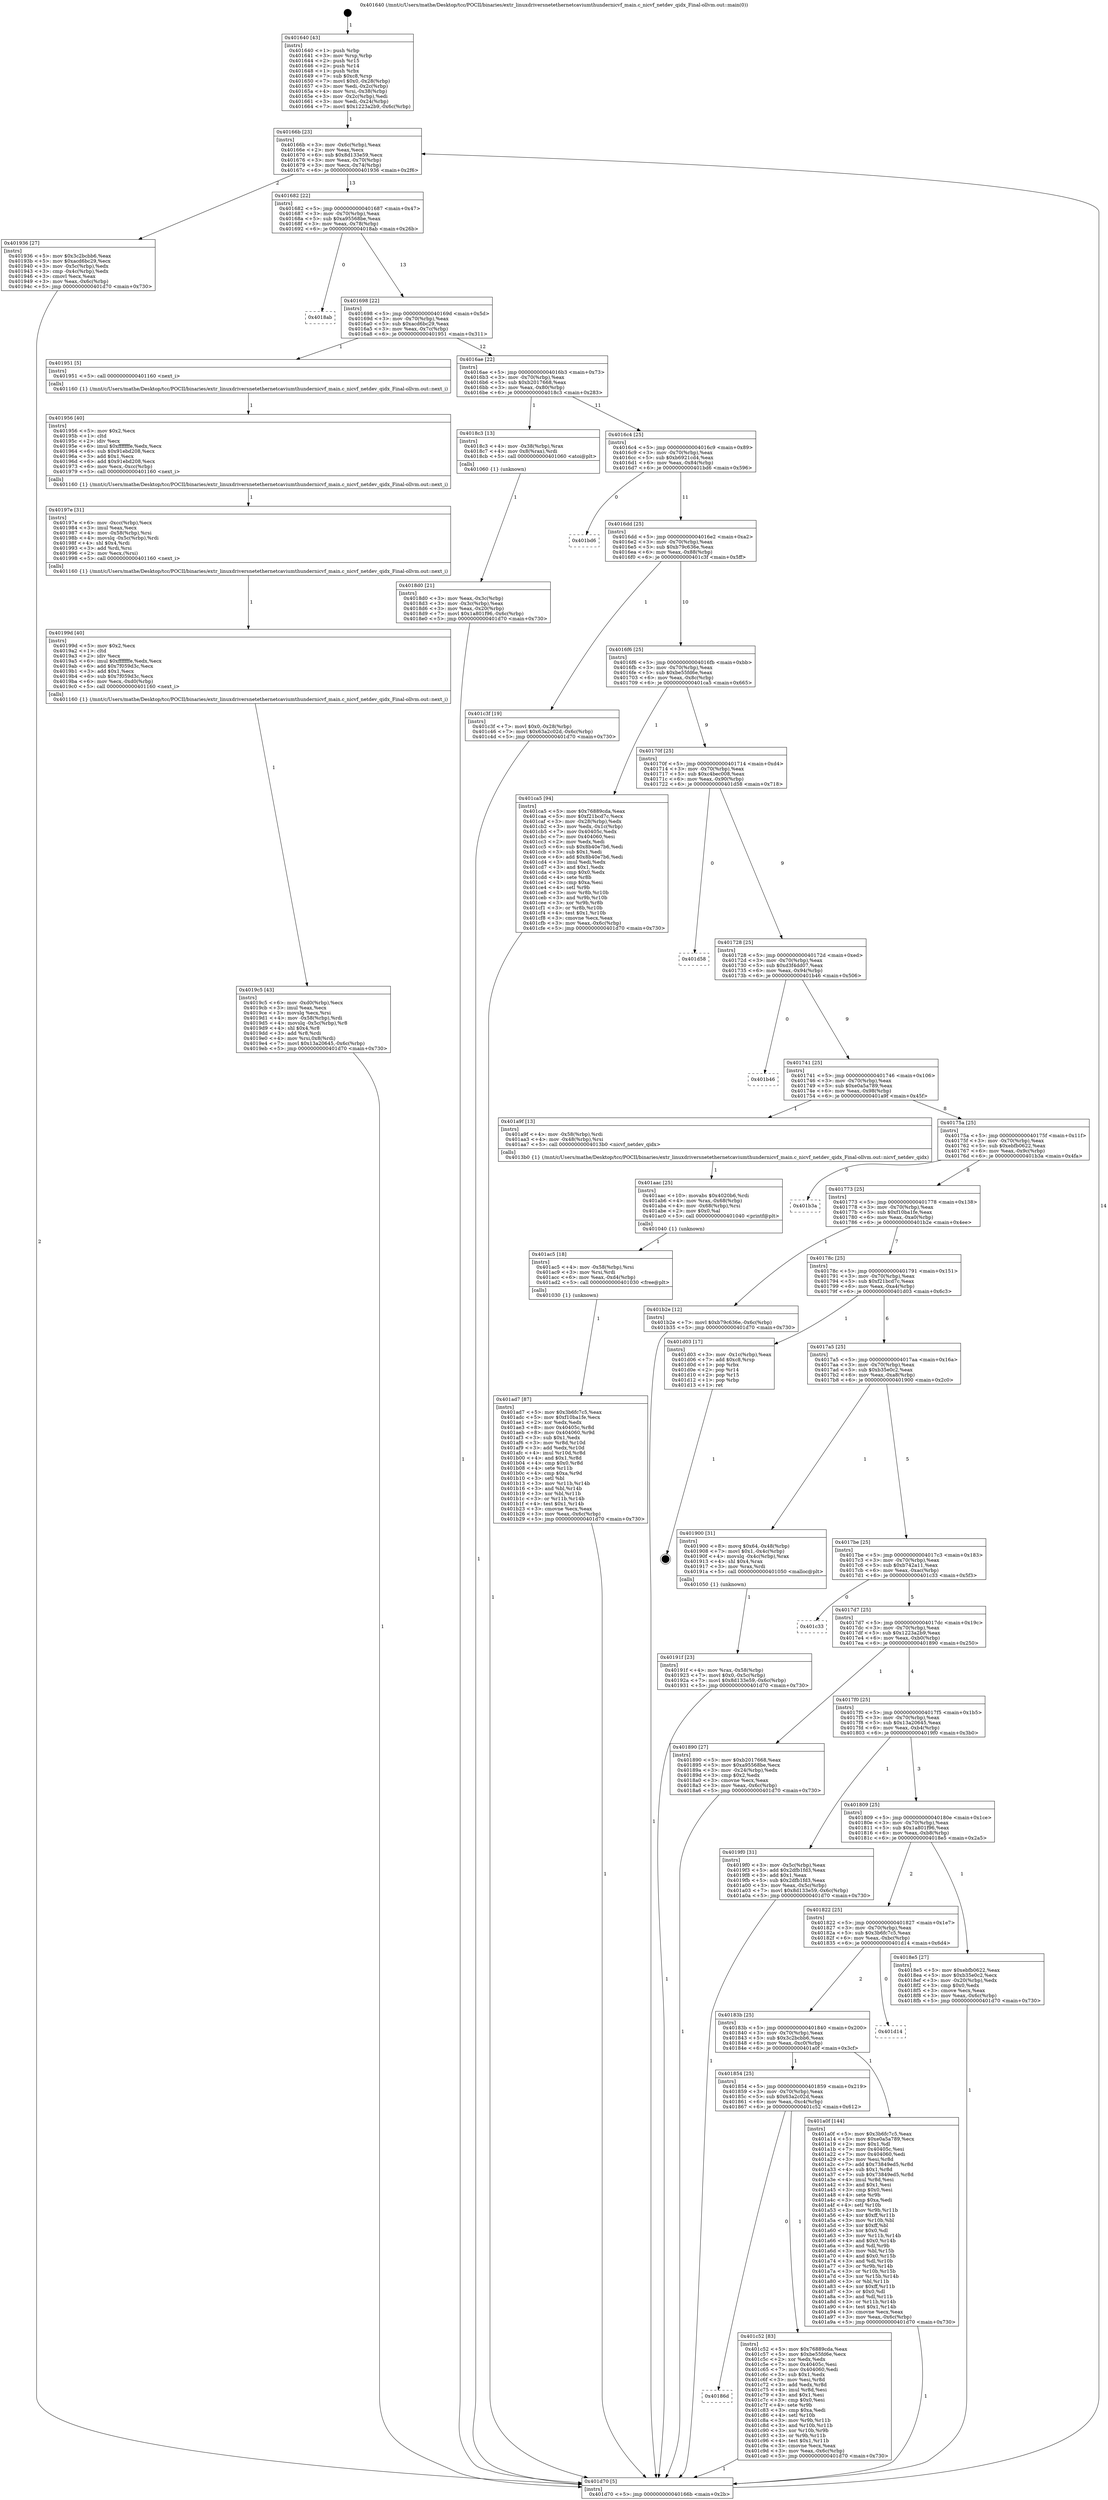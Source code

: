 digraph "0x401640" {
  label = "0x401640 (/mnt/c/Users/mathe/Desktop/tcc/POCII/binaries/extr_linuxdriversnetethernetcaviumthundernicvf_main.c_nicvf_netdev_qidx_Final-ollvm.out::main(0))"
  labelloc = "t"
  node[shape=record]

  Entry [label="",width=0.3,height=0.3,shape=circle,fillcolor=black,style=filled]
  "0x40166b" [label="{
     0x40166b [23]\l
     | [instrs]\l
     &nbsp;&nbsp;0x40166b \<+3\>: mov -0x6c(%rbp),%eax\l
     &nbsp;&nbsp;0x40166e \<+2\>: mov %eax,%ecx\l
     &nbsp;&nbsp;0x401670 \<+6\>: sub $0x8d133e59,%ecx\l
     &nbsp;&nbsp;0x401676 \<+3\>: mov %eax,-0x70(%rbp)\l
     &nbsp;&nbsp;0x401679 \<+3\>: mov %ecx,-0x74(%rbp)\l
     &nbsp;&nbsp;0x40167c \<+6\>: je 0000000000401936 \<main+0x2f6\>\l
  }"]
  "0x401936" [label="{
     0x401936 [27]\l
     | [instrs]\l
     &nbsp;&nbsp;0x401936 \<+5\>: mov $0x3c2bcbb6,%eax\l
     &nbsp;&nbsp;0x40193b \<+5\>: mov $0xacd6bc29,%ecx\l
     &nbsp;&nbsp;0x401940 \<+3\>: mov -0x5c(%rbp),%edx\l
     &nbsp;&nbsp;0x401943 \<+3\>: cmp -0x4c(%rbp),%edx\l
     &nbsp;&nbsp;0x401946 \<+3\>: cmovl %ecx,%eax\l
     &nbsp;&nbsp;0x401949 \<+3\>: mov %eax,-0x6c(%rbp)\l
     &nbsp;&nbsp;0x40194c \<+5\>: jmp 0000000000401d70 \<main+0x730\>\l
  }"]
  "0x401682" [label="{
     0x401682 [22]\l
     | [instrs]\l
     &nbsp;&nbsp;0x401682 \<+5\>: jmp 0000000000401687 \<main+0x47\>\l
     &nbsp;&nbsp;0x401687 \<+3\>: mov -0x70(%rbp),%eax\l
     &nbsp;&nbsp;0x40168a \<+5\>: sub $0xa95568be,%eax\l
     &nbsp;&nbsp;0x40168f \<+3\>: mov %eax,-0x78(%rbp)\l
     &nbsp;&nbsp;0x401692 \<+6\>: je 00000000004018ab \<main+0x26b\>\l
  }"]
  Exit [label="",width=0.3,height=0.3,shape=circle,fillcolor=black,style=filled,peripheries=2]
  "0x4018ab" [label="{
     0x4018ab\l
  }", style=dashed]
  "0x401698" [label="{
     0x401698 [22]\l
     | [instrs]\l
     &nbsp;&nbsp;0x401698 \<+5\>: jmp 000000000040169d \<main+0x5d\>\l
     &nbsp;&nbsp;0x40169d \<+3\>: mov -0x70(%rbp),%eax\l
     &nbsp;&nbsp;0x4016a0 \<+5\>: sub $0xacd6bc29,%eax\l
     &nbsp;&nbsp;0x4016a5 \<+3\>: mov %eax,-0x7c(%rbp)\l
     &nbsp;&nbsp;0x4016a8 \<+6\>: je 0000000000401951 \<main+0x311\>\l
  }"]
  "0x40186d" [label="{
     0x40186d\l
  }", style=dashed]
  "0x401951" [label="{
     0x401951 [5]\l
     | [instrs]\l
     &nbsp;&nbsp;0x401951 \<+5\>: call 0000000000401160 \<next_i\>\l
     | [calls]\l
     &nbsp;&nbsp;0x401160 \{1\} (/mnt/c/Users/mathe/Desktop/tcc/POCII/binaries/extr_linuxdriversnetethernetcaviumthundernicvf_main.c_nicvf_netdev_qidx_Final-ollvm.out::next_i)\l
  }"]
  "0x4016ae" [label="{
     0x4016ae [22]\l
     | [instrs]\l
     &nbsp;&nbsp;0x4016ae \<+5\>: jmp 00000000004016b3 \<main+0x73\>\l
     &nbsp;&nbsp;0x4016b3 \<+3\>: mov -0x70(%rbp),%eax\l
     &nbsp;&nbsp;0x4016b6 \<+5\>: sub $0xb2017668,%eax\l
     &nbsp;&nbsp;0x4016bb \<+3\>: mov %eax,-0x80(%rbp)\l
     &nbsp;&nbsp;0x4016be \<+6\>: je 00000000004018c3 \<main+0x283\>\l
  }"]
  "0x401c52" [label="{
     0x401c52 [83]\l
     | [instrs]\l
     &nbsp;&nbsp;0x401c52 \<+5\>: mov $0x76889cda,%eax\l
     &nbsp;&nbsp;0x401c57 \<+5\>: mov $0xbe55fd6e,%ecx\l
     &nbsp;&nbsp;0x401c5c \<+2\>: xor %edx,%edx\l
     &nbsp;&nbsp;0x401c5e \<+7\>: mov 0x40405c,%esi\l
     &nbsp;&nbsp;0x401c65 \<+7\>: mov 0x404060,%edi\l
     &nbsp;&nbsp;0x401c6c \<+3\>: sub $0x1,%edx\l
     &nbsp;&nbsp;0x401c6f \<+3\>: mov %esi,%r8d\l
     &nbsp;&nbsp;0x401c72 \<+3\>: add %edx,%r8d\l
     &nbsp;&nbsp;0x401c75 \<+4\>: imul %r8d,%esi\l
     &nbsp;&nbsp;0x401c79 \<+3\>: and $0x1,%esi\l
     &nbsp;&nbsp;0x401c7c \<+3\>: cmp $0x0,%esi\l
     &nbsp;&nbsp;0x401c7f \<+4\>: sete %r9b\l
     &nbsp;&nbsp;0x401c83 \<+3\>: cmp $0xa,%edi\l
     &nbsp;&nbsp;0x401c86 \<+4\>: setl %r10b\l
     &nbsp;&nbsp;0x401c8a \<+3\>: mov %r9b,%r11b\l
     &nbsp;&nbsp;0x401c8d \<+3\>: and %r10b,%r11b\l
     &nbsp;&nbsp;0x401c90 \<+3\>: xor %r10b,%r9b\l
     &nbsp;&nbsp;0x401c93 \<+3\>: or %r9b,%r11b\l
     &nbsp;&nbsp;0x401c96 \<+4\>: test $0x1,%r11b\l
     &nbsp;&nbsp;0x401c9a \<+3\>: cmovne %ecx,%eax\l
     &nbsp;&nbsp;0x401c9d \<+3\>: mov %eax,-0x6c(%rbp)\l
     &nbsp;&nbsp;0x401ca0 \<+5\>: jmp 0000000000401d70 \<main+0x730\>\l
  }"]
  "0x4018c3" [label="{
     0x4018c3 [13]\l
     | [instrs]\l
     &nbsp;&nbsp;0x4018c3 \<+4\>: mov -0x38(%rbp),%rax\l
     &nbsp;&nbsp;0x4018c7 \<+4\>: mov 0x8(%rax),%rdi\l
     &nbsp;&nbsp;0x4018cb \<+5\>: call 0000000000401060 \<atoi@plt\>\l
     | [calls]\l
     &nbsp;&nbsp;0x401060 \{1\} (unknown)\l
  }"]
  "0x4016c4" [label="{
     0x4016c4 [25]\l
     | [instrs]\l
     &nbsp;&nbsp;0x4016c4 \<+5\>: jmp 00000000004016c9 \<main+0x89\>\l
     &nbsp;&nbsp;0x4016c9 \<+3\>: mov -0x70(%rbp),%eax\l
     &nbsp;&nbsp;0x4016cc \<+5\>: sub $0xb6921cd4,%eax\l
     &nbsp;&nbsp;0x4016d1 \<+6\>: mov %eax,-0x84(%rbp)\l
     &nbsp;&nbsp;0x4016d7 \<+6\>: je 0000000000401bd6 \<main+0x596\>\l
  }"]
  "0x401ad7" [label="{
     0x401ad7 [87]\l
     | [instrs]\l
     &nbsp;&nbsp;0x401ad7 \<+5\>: mov $0x3b6fc7c5,%eax\l
     &nbsp;&nbsp;0x401adc \<+5\>: mov $0xf10ba1fe,%ecx\l
     &nbsp;&nbsp;0x401ae1 \<+2\>: xor %edx,%edx\l
     &nbsp;&nbsp;0x401ae3 \<+8\>: mov 0x40405c,%r8d\l
     &nbsp;&nbsp;0x401aeb \<+8\>: mov 0x404060,%r9d\l
     &nbsp;&nbsp;0x401af3 \<+3\>: sub $0x1,%edx\l
     &nbsp;&nbsp;0x401af6 \<+3\>: mov %r8d,%r10d\l
     &nbsp;&nbsp;0x401af9 \<+3\>: add %edx,%r10d\l
     &nbsp;&nbsp;0x401afc \<+4\>: imul %r10d,%r8d\l
     &nbsp;&nbsp;0x401b00 \<+4\>: and $0x1,%r8d\l
     &nbsp;&nbsp;0x401b04 \<+4\>: cmp $0x0,%r8d\l
     &nbsp;&nbsp;0x401b08 \<+4\>: sete %r11b\l
     &nbsp;&nbsp;0x401b0c \<+4\>: cmp $0xa,%r9d\l
     &nbsp;&nbsp;0x401b10 \<+3\>: setl %bl\l
     &nbsp;&nbsp;0x401b13 \<+3\>: mov %r11b,%r14b\l
     &nbsp;&nbsp;0x401b16 \<+3\>: and %bl,%r14b\l
     &nbsp;&nbsp;0x401b19 \<+3\>: xor %bl,%r11b\l
     &nbsp;&nbsp;0x401b1c \<+3\>: or %r11b,%r14b\l
     &nbsp;&nbsp;0x401b1f \<+4\>: test $0x1,%r14b\l
     &nbsp;&nbsp;0x401b23 \<+3\>: cmovne %ecx,%eax\l
     &nbsp;&nbsp;0x401b26 \<+3\>: mov %eax,-0x6c(%rbp)\l
     &nbsp;&nbsp;0x401b29 \<+5\>: jmp 0000000000401d70 \<main+0x730\>\l
  }"]
  "0x401bd6" [label="{
     0x401bd6\l
  }", style=dashed]
  "0x4016dd" [label="{
     0x4016dd [25]\l
     | [instrs]\l
     &nbsp;&nbsp;0x4016dd \<+5\>: jmp 00000000004016e2 \<main+0xa2\>\l
     &nbsp;&nbsp;0x4016e2 \<+3\>: mov -0x70(%rbp),%eax\l
     &nbsp;&nbsp;0x4016e5 \<+5\>: sub $0xb79c636e,%eax\l
     &nbsp;&nbsp;0x4016ea \<+6\>: mov %eax,-0x88(%rbp)\l
     &nbsp;&nbsp;0x4016f0 \<+6\>: je 0000000000401c3f \<main+0x5ff\>\l
  }"]
  "0x401ac5" [label="{
     0x401ac5 [18]\l
     | [instrs]\l
     &nbsp;&nbsp;0x401ac5 \<+4\>: mov -0x58(%rbp),%rsi\l
     &nbsp;&nbsp;0x401ac9 \<+3\>: mov %rsi,%rdi\l
     &nbsp;&nbsp;0x401acc \<+6\>: mov %eax,-0xd4(%rbp)\l
     &nbsp;&nbsp;0x401ad2 \<+5\>: call 0000000000401030 \<free@plt\>\l
     | [calls]\l
     &nbsp;&nbsp;0x401030 \{1\} (unknown)\l
  }"]
  "0x401c3f" [label="{
     0x401c3f [19]\l
     | [instrs]\l
     &nbsp;&nbsp;0x401c3f \<+7\>: movl $0x0,-0x28(%rbp)\l
     &nbsp;&nbsp;0x401c46 \<+7\>: movl $0x63a2c02d,-0x6c(%rbp)\l
     &nbsp;&nbsp;0x401c4d \<+5\>: jmp 0000000000401d70 \<main+0x730\>\l
  }"]
  "0x4016f6" [label="{
     0x4016f6 [25]\l
     | [instrs]\l
     &nbsp;&nbsp;0x4016f6 \<+5\>: jmp 00000000004016fb \<main+0xbb\>\l
     &nbsp;&nbsp;0x4016fb \<+3\>: mov -0x70(%rbp),%eax\l
     &nbsp;&nbsp;0x4016fe \<+5\>: sub $0xbe55fd6e,%eax\l
     &nbsp;&nbsp;0x401703 \<+6\>: mov %eax,-0x8c(%rbp)\l
     &nbsp;&nbsp;0x401709 \<+6\>: je 0000000000401ca5 \<main+0x665\>\l
  }"]
  "0x401aac" [label="{
     0x401aac [25]\l
     | [instrs]\l
     &nbsp;&nbsp;0x401aac \<+10\>: movabs $0x4020b6,%rdi\l
     &nbsp;&nbsp;0x401ab6 \<+4\>: mov %rax,-0x68(%rbp)\l
     &nbsp;&nbsp;0x401aba \<+4\>: mov -0x68(%rbp),%rsi\l
     &nbsp;&nbsp;0x401abe \<+2\>: mov $0x0,%al\l
     &nbsp;&nbsp;0x401ac0 \<+5\>: call 0000000000401040 \<printf@plt\>\l
     | [calls]\l
     &nbsp;&nbsp;0x401040 \{1\} (unknown)\l
  }"]
  "0x401ca5" [label="{
     0x401ca5 [94]\l
     | [instrs]\l
     &nbsp;&nbsp;0x401ca5 \<+5\>: mov $0x76889cda,%eax\l
     &nbsp;&nbsp;0x401caa \<+5\>: mov $0xf21bcd7c,%ecx\l
     &nbsp;&nbsp;0x401caf \<+3\>: mov -0x28(%rbp),%edx\l
     &nbsp;&nbsp;0x401cb2 \<+3\>: mov %edx,-0x1c(%rbp)\l
     &nbsp;&nbsp;0x401cb5 \<+7\>: mov 0x40405c,%edx\l
     &nbsp;&nbsp;0x401cbc \<+7\>: mov 0x404060,%esi\l
     &nbsp;&nbsp;0x401cc3 \<+2\>: mov %edx,%edi\l
     &nbsp;&nbsp;0x401cc5 \<+6\>: sub $0x8b40e7b6,%edi\l
     &nbsp;&nbsp;0x401ccb \<+3\>: sub $0x1,%edi\l
     &nbsp;&nbsp;0x401cce \<+6\>: add $0x8b40e7b6,%edi\l
     &nbsp;&nbsp;0x401cd4 \<+3\>: imul %edi,%edx\l
     &nbsp;&nbsp;0x401cd7 \<+3\>: and $0x1,%edx\l
     &nbsp;&nbsp;0x401cda \<+3\>: cmp $0x0,%edx\l
     &nbsp;&nbsp;0x401cdd \<+4\>: sete %r8b\l
     &nbsp;&nbsp;0x401ce1 \<+3\>: cmp $0xa,%esi\l
     &nbsp;&nbsp;0x401ce4 \<+4\>: setl %r9b\l
     &nbsp;&nbsp;0x401ce8 \<+3\>: mov %r8b,%r10b\l
     &nbsp;&nbsp;0x401ceb \<+3\>: and %r9b,%r10b\l
     &nbsp;&nbsp;0x401cee \<+3\>: xor %r9b,%r8b\l
     &nbsp;&nbsp;0x401cf1 \<+3\>: or %r8b,%r10b\l
     &nbsp;&nbsp;0x401cf4 \<+4\>: test $0x1,%r10b\l
     &nbsp;&nbsp;0x401cf8 \<+3\>: cmovne %ecx,%eax\l
     &nbsp;&nbsp;0x401cfb \<+3\>: mov %eax,-0x6c(%rbp)\l
     &nbsp;&nbsp;0x401cfe \<+5\>: jmp 0000000000401d70 \<main+0x730\>\l
  }"]
  "0x40170f" [label="{
     0x40170f [25]\l
     | [instrs]\l
     &nbsp;&nbsp;0x40170f \<+5\>: jmp 0000000000401714 \<main+0xd4\>\l
     &nbsp;&nbsp;0x401714 \<+3\>: mov -0x70(%rbp),%eax\l
     &nbsp;&nbsp;0x401717 \<+5\>: sub $0xc4bec008,%eax\l
     &nbsp;&nbsp;0x40171c \<+6\>: mov %eax,-0x90(%rbp)\l
     &nbsp;&nbsp;0x401722 \<+6\>: je 0000000000401d58 \<main+0x718\>\l
  }"]
  "0x401854" [label="{
     0x401854 [25]\l
     | [instrs]\l
     &nbsp;&nbsp;0x401854 \<+5\>: jmp 0000000000401859 \<main+0x219\>\l
     &nbsp;&nbsp;0x401859 \<+3\>: mov -0x70(%rbp),%eax\l
     &nbsp;&nbsp;0x40185c \<+5\>: sub $0x63a2c02d,%eax\l
     &nbsp;&nbsp;0x401861 \<+6\>: mov %eax,-0xc4(%rbp)\l
     &nbsp;&nbsp;0x401867 \<+6\>: je 0000000000401c52 \<main+0x612\>\l
  }"]
  "0x401d58" [label="{
     0x401d58\l
  }", style=dashed]
  "0x401728" [label="{
     0x401728 [25]\l
     | [instrs]\l
     &nbsp;&nbsp;0x401728 \<+5\>: jmp 000000000040172d \<main+0xed\>\l
     &nbsp;&nbsp;0x40172d \<+3\>: mov -0x70(%rbp),%eax\l
     &nbsp;&nbsp;0x401730 \<+5\>: sub $0xd3f4dd07,%eax\l
     &nbsp;&nbsp;0x401735 \<+6\>: mov %eax,-0x94(%rbp)\l
     &nbsp;&nbsp;0x40173b \<+6\>: je 0000000000401b46 \<main+0x506\>\l
  }"]
  "0x401a0f" [label="{
     0x401a0f [144]\l
     | [instrs]\l
     &nbsp;&nbsp;0x401a0f \<+5\>: mov $0x3b6fc7c5,%eax\l
     &nbsp;&nbsp;0x401a14 \<+5\>: mov $0xe0a5a789,%ecx\l
     &nbsp;&nbsp;0x401a19 \<+2\>: mov $0x1,%dl\l
     &nbsp;&nbsp;0x401a1b \<+7\>: mov 0x40405c,%esi\l
     &nbsp;&nbsp;0x401a22 \<+7\>: mov 0x404060,%edi\l
     &nbsp;&nbsp;0x401a29 \<+3\>: mov %esi,%r8d\l
     &nbsp;&nbsp;0x401a2c \<+7\>: add $0x73849ed5,%r8d\l
     &nbsp;&nbsp;0x401a33 \<+4\>: sub $0x1,%r8d\l
     &nbsp;&nbsp;0x401a37 \<+7\>: sub $0x73849ed5,%r8d\l
     &nbsp;&nbsp;0x401a3e \<+4\>: imul %r8d,%esi\l
     &nbsp;&nbsp;0x401a42 \<+3\>: and $0x1,%esi\l
     &nbsp;&nbsp;0x401a45 \<+3\>: cmp $0x0,%esi\l
     &nbsp;&nbsp;0x401a48 \<+4\>: sete %r9b\l
     &nbsp;&nbsp;0x401a4c \<+3\>: cmp $0xa,%edi\l
     &nbsp;&nbsp;0x401a4f \<+4\>: setl %r10b\l
     &nbsp;&nbsp;0x401a53 \<+3\>: mov %r9b,%r11b\l
     &nbsp;&nbsp;0x401a56 \<+4\>: xor $0xff,%r11b\l
     &nbsp;&nbsp;0x401a5a \<+3\>: mov %r10b,%bl\l
     &nbsp;&nbsp;0x401a5d \<+3\>: xor $0xff,%bl\l
     &nbsp;&nbsp;0x401a60 \<+3\>: xor $0x0,%dl\l
     &nbsp;&nbsp;0x401a63 \<+3\>: mov %r11b,%r14b\l
     &nbsp;&nbsp;0x401a66 \<+4\>: and $0x0,%r14b\l
     &nbsp;&nbsp;0x401a6a \<+3\>: and %dl,%r9b\l
     &nbsp;&nbsp;0x401a6d \<+3\>: mov %bl,%r15b\l
     &nbsp;&nbsp;0x401a70 \<+4\>: and $0x0,%r15b\l
     &nbsp;&nbsp;0x401a74 \<+3\>: and %dl,%r10b\l
     &nbsp;&nbsp;0x401a77 \<+3\>: or %r9b,%r14b\l
     &nbsp;&nbsp;0x401a7a \<+3\>: or %r10b,%r15b\l
     &nbsp;&nbsp;0x401a7d \<+3\>: xor %r15b,%r14b\l
     &nbsp;&nbsp;0x401a80 \<+3\>: or %bl,%r11b\l
     &nbsp;&nbsp;0x401a83 \<+4\>: xor $0xff,%r11b\l
     &nbsp;&nbsp;0x401a87 \<+3\>: or $0x0,%dl\l
     &nbsp;&nbsp;0x401a8a \<+3\>: and %dl,%r11b\l
     &nbsp;&nbsp;0x401a8d \<+3\>: or %r11b,%r14b\l
     &nbsp;&nbsp;0x401a90 \<+4\>: test $0x1,%r14b\l
     &nbsp;&nbsp;0x401a94 \<+3\>: cmovne %ecx,%eax\l
     &nbsp;&nbsp;0x401a97 \<+3\>: mov %eax,-0x6c(%rbp)\l
     &nbsp;&nbsp;0x401a9a \<+5\>: jmp 0000000000401d70 \<main+0x730\>\l
  }"]
  "0x401b46" [label="{
     0x401b46\l
  }", style=dashed]
  "0x401741" [label="{
     0x401741 [25]\l
     | [instrs]\l
     &nbsp;&nbsp;0x401741 \<+5\>: jmp 0000000000401746 \<main+0x106\>\l
     &nbsp;&nbsp;0x401746 \<+3\>: mov -0x70(%rbp),%eax\l
     &nbsp;&nbsp;0x401749 \<+5\>: sub $0xe0a5a789,%eax\l
     &nbsp;&nbsp;0x40174e \<+6\>: mov %eax,-0x98(%rbp)\l
     &nbsp;&nbsp;0x401754 \<+6\>: je 0000000000401a9f \<main+0x45f\>\l
  }"]
  "0x40183b" [label="{
     0x40183b [25]\l
     | [instrs]\l
     &nbsp;&nbsp;0x40183b \<+5\>: jmp 0000000000401840 \<main+0x200\>\l
     &nbsp;&nbsp;0x401840 \<+3\>: mov -0x70(%rbp),%eax\l
     &nbsp;&nbsp;0x401843 \<+5\>: sub $0x3c2bcbb6,%eax\l
     &nbsp;&nbsp;0x401848 \<+6\>: mov %eax,-0xc0(%rbp)\l
     &nbsp;&nbsp;0x40184e \<+6\>: je 0000000000401a0f \<main+0x3cf\>\l
  }"]
  "0x401a9f" [label="{
     0x401a9f [13]\l
     | [instrs]\l
     &nbsp;&nbsp;0x401a9f \<+4\>: mov -0x58(%rbp),%rdi\l
     &nbsp;&nbsp;0x401aa3 \<+4\>: mov -0x48(%rbp),%rsi\l
     &nbsp;&nbsp;0x401aa7 \<+5\>: call 00000000004013b0 \<nicvf_netdev_qidx\>\l
     | [calls]\l
     &nbsp;&nbsp;0x4013b0 \{1\} (/mnt/c/Users/mathe/Desktop/tcc/POCII/binaries/extr_linuxdriversnetethernetcaviumthundernicvf_main.c_nicvf_netdev_qidx_Final-ollvm.out::nicvf_netdev_qidx)\l
  }"]
  "0x40175a" [label="{
     0x40175a [25]\l
     | [instrs]\l
     &nbsp;&nbsp;0x40175a \<+5\>: jmp 000000000040175f \<main+0x11f\>\l
     &nbsp;&nbsp;0x40175f \<+3\>: mov -0x70(%rbp),%eax\l
     &nbsp;&nbsp;0x401762 \<+5\>: sub $0xebfb0622,%eax\l
     &nbsp;&nbsp;0x401767 \<+6\>: mov %eax,-0x9c(%rbp)\l
     &nbsp;&nbsp;0x40176d \<+6\>: je 0000000000401b3a \<main+0x4fa\>\l
  }"]
  "0x401d14" [label="{
     0x401d14\l
  }", style=dashed]
  "0x401b3a" [label="{
     0x401b3a\l
  }", style=dashed]
  "0x401773" [label="{
     0x401773 [25]\l
     | [instrs]\l
     &nbsp;&nbsp;0x401773 \<+5\>: jmp 0000000000401778 \<main+0x138\>\l
     &nbsp;&nbsp;0x401778 \<+3\>: mov -0x70(%rbp),%eax\l
     &nbsp;&nbsp;0x40177b \<+5\>: sub $0xf10ba1fe,%eax\l
     &nbsp;&nbsp;0x401780 \<+6\>: mov %eax,-0xa0(%rbp)\l
     &nbsp;&nbsp;0x401786 \<+6\>: je 0000000000401b2e \<main+0x4ee\>\l
  }"]
  "0x4019c5" [label="{
     0x4019c5 [43]\l
     | [instrs]\l
     &nbsp;&nbsp;0x4019c5 \<+6\>: mov -0xd0(%rbp),%ecx\l
     &nbsp;&nbsp;0x4019cb \<+3\>: imul %eax,%ecx\l
     &nbsp;&nbsp;0x4019ce \<+3\>: movslq %ecx,%rsi\l
     &nbsp;&nbsp;0x4019d1 \<+4\>: mov -0x58(%rbp),%rdi\l
     &nbsp;&nbsp;0x4019d5 \<+4\>: movslq -0x5c(%rbp),%r8\l
     &nbsp;&nbsp;0x4019d9 \<+4\>: shl $0x4,%r8\l
     &nbsp;&nbsp;0x4019dd \<+3\>: add %r8,%rdi\l
     &nbsp;&nbsp;0x4019e0 \<+4\>: mov %rsi,0x8(%rdi)\l
     &nbsp;&nbsp;0x4019e4 \<+7\>: movl $0x13a20645,-0x6c(%rbp)\l
     &nbsp;&nbsp;0x4019eb \<+5\>: jmp 0000000000401d70 \<main+0x730\>\l
  }"]
  "0x401b2e" [label="{
     0x401b2e [12]\l
     | [instrs]\l
     &nbsp;&nbsp;0x401b2e \<+7\>: movl $0xb79c636e,-0x6c(%rbp)\l
     &nbsp;&nbsp;0x401b35 \<+5\>: jmp 0000000000401d70 \<main+0x730\>\l
  }"]
  "0x40178c" [label="{
     0x40178c [25]\l
     | [instrs]\l
     &nbsp;&nbsp;0x40178c \<+5\>: jmp 0000000000401791 \<main+0x151\>\l
     &nbsp;&nbsp;0x401791 \<+3\>: mov -0x70(%rbp),%eax\l
     &nbsp;&nbsp;0x401794 \<+5\>: sub $0xf21bcd7c,%eax\l
     &nbsp;&nbsp;0x401799 \<+6\>: mov %eax,-0xa4(%rbp)\l
     &nbsp;&nbsp;0x40179f \<+6\>: je 0000000000401d03 \<main+0x6c3\>\l
  }"]
  "0x40199d" [label="{
     0x40199d [40]\l
     | [instrs]\l
     &nbsp;&nbsp;0x40199d \<+5\>: mov $0x2,%ecx\l
     &nbsp;&nbsp;0x4019a2 \<+1\>: cltd\l
     &nbsp;&nbsp;0x4019a3 \<+2\>: idiv %ecx\l
     &nbsp;&nbsp;0x4019a5 \<+6\>: imul $0xfffffffe,%edx,%ecx\l
     &nbsp;&nbsp;0x4019ab \<+6\>: add $0x7f059d3c,%ecx\l
     &nbsp;&nbsp;0x4019b1 \<+3\>: add $0x1,%ecx\l
     &nbsp;&nbsp;0x4019b4 \<+6\>: sub $0x7f059d3c,%ecx\l
     &nbsp;&nbsp;0x4019ba \<+6\>: mov %ecx,-0xd0(%rbp)\l
     &nbsp;&nbsp;0x4019c0 \<+5\>: call 0000000000401160 \<next_i\>\l
     | [calls]\l
     &nbsp;&nbsp;0x401160 \{1\} (/mnt/c/Users/mathe/Desktop/tcc/POCII/binaries/extr_linuxdriversnetethernetcaviumthundernicvf_main.c_nicvf_netdev_qidx_Final-ollvm.out::next_i)\l
  }"]
  "0x401d03" [label="{
     0x401d03 [17]\l
     | [instrs]\l
     &nbsp;&nbsp;0x401d03 \<+3\>: mov -0x1c(%rbp),%eax\l
     &nbsp;&nbsp;0x401d06 \<+7\>: add $0xc8,%rsp\l
     &nbsp;&nbsp;0x401d0d \<+1\>: pop %rbx\l
     &nbsp;&nbsp;0x401d0e \<+2\>: pop %r14\l
     &nbsp;&nbsp;0x401d10 \<+2\>: pop %r15\l
     &nbsp;&nbsp;0x401d12 \<+1\>: pop %rbp\l
     &nbsp;&nbsp;0x401d13 \<+1\>: ret\l
  }"]
  "0x4017a5" [label="{
     0x4017a5 [25]\l
     | [instrs]\l
     &nbsp;&nbsp;0x4017a5 \<+5\>: jmp 00000000004017aa \<main+0x16a\>\l
     &nbsp;&nbsp;0x4017aa \<+3\>: mov -0x70(%rbp),%eax\l
     &nbsp;&nbsp;0x4017ad \<+5\>: sub $0xb35e0c2,%eax\l
     &nbsp;&nbsp;0x4017b2 \<+6\>: mov %eax,-0xa8(%rbp)\l
     &nbsp;&nbsp;0x4017b8 \<+6\>: je 0000000000401900 \<main+0x2c0\>\l
  }"]
  "0x40197e" [label="{
     0x40197e [31]\l
     | [instrs]\l
     &nbsp;&nbsp;0x40197e \<+6\>: mov -0xcc(%rbp),%ecx\l
     &nbsp;&nbsp;0x401984 \<+3\>: imul %eax,%ecx\l
     &nbsp;&nbsp;0x401987 \<+4\>: mov -0x58(%rbp),%rsi\l
     &nbsp;&nbsp;0x40198b \<+4\>: movslq -0x5c(%rbp),%rdi\l
     &nbsp;&nbsp;0x40198f \<+4\>: shl $0x4,%rdi\l
     &nbsp;&nbsp;0x401993 \<+3\>: add %rdi,%rsi\l
     &nbsp;&nbsp;0x401996 \<+2\>: mov %ecx,(%rsi)\l
     &nbsp;&nbsp;0x401998 \<+5\>: call 0000000000401160 \<next_i\>\l
     | [calls]\l
     &nbsp;&nbsp;0x401160 \{1\} (/mnt/c/Users/mathe/Desktop/tcc/POCII/binaries/extr_linuxdriversnetethernetcaviumthundernicvf_main.c_nicvf_netdev_qidx_Final-ollvm.out::next_i)\l
  }"]
  "0x401900" [label="{
     0x401900 [31]\l
     | [instrs]\l
     &nbsp;&nbsp;0x401900 \<+8\>: movq $0x64,-0x48(%rbp)\l
     &nbsp;&nbsp;0x401908 \<+7\>: movl $0x1,-0x4c(%rbp)\l
     &nbsp;&nbsp;0x40190f \<+4\>: movslq -0x4c(%rbp),%rax\l
     &nbsp;&nbsp;0x401913 \<+4\>: shl $0x4,%rax\l
     &nbsp;&nbsp;0x401917 \<+3\>: mov %rax,%rdi\l
     &nbsp;&nbsp;0x40191a \<+5\>: call 0000000000401050 \<malloc@plt\>\l
     | [calls]\l
     &nbsp;&nbsp;0x401050 \{1\} (unknown)\l
  }"]
  "0x4017be" [label="{
     0x4017be [25]\l
     | [instrs]\l
     &nbsp;&nbsp;0x4017be \<+5\>: jmp 00000000004017c3 \<main+0x183\>\l
     &nbsp;&nbsp;0x4017c3 \<+3\>: mov -0x70(%rbp),%eax\l
     &nbsp;&nbsp;0x4017c6 \<+5\>: sub $0xb742a11,%eax\l
     &nbsp;&nbsp;0x4017cb \<+6\>: mov %eax,-0xac(%rbp)\l
     &nbsp;&nbsp;0x4017d1 \<+6\>: je 0000000000401c33 \<main+0x5f3\>\l
  }"]
  "0x401956" [label="{
     0x401956 [40]\l
     | [instrs]\l
     &nbsp;&nbsp;0x401956 \<+5\>: mov $0x2,%ecx\l
     &nbsp;&nbsp;0x40195b \<+1\>: cltd\l
     &nbsp;&nbsp;0x40195c \<+2\>: idiv %ecx\l
     &nbsp;&nbsp;0x40195e \<+6\>: imul $0xfffffffe,%edx,%ecx\l
     &nbsp;&nbsp;0x401964 \<+6\>: sub $0x91ebd208,%ecx\l
     &nbsp;&nbsp;0x40196a \<+3\>: add $0x1,%ecx\l
     &nbsp;&nbsp;0x40196d \<+6\>: add $0x91ebd208,%ecx\l
     &nbsp;&nbsp;0x401973 \<+6\>: mov %ecx,-0xcc(%rbp)\l
     &nbsp;&nbsp;0x401979 \<+5\>: call 0000000000401160 \<next_i\>\l
     | [calls]\l
     &nbsp;&nbsp;0x401160 \{1\} (/mnt/c/Users/mathe/Desktop/tcc/POCII/binaries/extr_linuxdriversnetethernetcaviumthundernicvf_main.c_nicvf_netdev_qidx_Final-ollvm.out::next_i)\l
  }"]
  "0x401c33" [label="{
     0x401c33\l
  }", style=dashed]
  "0x4017d7" [label="{
     0x4017d7 [25]\l
     | [instrs]\l
     &nbsp;&nbsp;0x4017d7 \<+5\>: jmp 00000000004017dc \<main+0x19c\>\l
     &nbsp;&nbsp;0x4017dc \<+3\>: mov -0x70(%rbp),%eax\l
     &nbsp;&nbsp;0x4017df \<+5\>: sub $0x1223a2b9,%eax\l
     &nbsp;&nbsp;0x4017e4 \<+6\>: mov %eax,-0xb0(%rbp)\l
     &nbsp;&nbsp;0x4017ea \<+6\>: je 0000000000401890 \<main+0x250\>\l
  }"]
  "0x40191f" [label="{
     0x40191f [23]\l
     | [instrs]\l
     &nbsp;&nbsp;0x40191f \<+4\>: mov %rax,-0x58(%rbp)\l
     &nbsp;&nbsp;0x401923 \<+7\>: movl $0x0,-0x5c(%rbp)\l
     &nbsp;&nbsp;0x40192a \<+7\>: movl $0x8d133e59,-0x6c(%rbp)\l
     &nbsp;&nbsp;0x401931 \<+5\>: jmp 0000000000401d70 \<main+0x730\>\l
  }"]
  "0x401890" [label="{
     0x401890 [27]\l
     | [instrs]\l
     &nbsp;&nbsp;0x401890 \<+5\>: mov $0xb2017668,%eax\l
     &nbsp;&nbsp;0x401895 \<+5\>: mov $0xa95568be,%ecx\l
     &nbsp;&nbsp;0x40189a \<+3\>: mov -0x24(%rbp),%edx\l
     &nbsp;&nbsp;0x40189d \<+3\>: cmp $0x2,%edx\l
     &nbsp;&nbsp;0x4018a0 \<+3\>: cmovne %ecx,%eax\l
     &nbsp;&nbsp;0x4018a3 \<+3\>: mov %eax,-0x6c(%rbp)\l
     &nbsp;&nbsp;0x4018a6 \<+5\>: jmp 0000000000401d70 \<main+0x730\>\l
  }"]
  "0x4017f0" [label="{
     0x4017f0 [25]\l
     | [instrs]\l
     &nbsp;&nbsp;0x4017f0 \<+5\>: jmp 00000000004017f5 \<main+0x1b5\>\l
     &nbsp;&nbsp;0x4017f5 \<+3\>: mov -0x70(%rbp),%eax\l
     &nbsp;&nbsp;0x4017f8 \<+5\>: sub $0x13a20645,%eax\l
     &nbsp;&nbsp;0x4017fd \<+6\>: mov %eax,-0xb4(%rbp)\l
     &nbsp;&nbsp;0x401803 \<+6\>: je 00000000004019f0 \<main+0x3b0\>\l
  }"]
  "0x401d70" [label="{
     0x401d70 [5]\l
     | [instrs]\l
     &nbsp;&nbsp;0x401d70 \<+5\>: jmp 000000000040166b \<main+0x2b\>\l
  }"]
  "0x401640" [label="{
     0x401640 [43]\l
     | [instrs]\l
     &nbsp;&nbsp;0x401640 \<+1\>: push %rbp\l
     &nbsp;&nbsp;0x401641 \<+3\>: mov %rsp,%rbp\l
     &nbsp;&nbsp;0x401644 \<+2\>: push %r15\l
     &nbsp;&nbsp;0x401646 \<+2\>: push %r14\l
     &nbsp;&nbsp;0x401648 \<+1\>: push %rbx\l
     &nbsp;&nbsp;0x401649 \<+7\>: sub $0xc8,%rsp\l
     &nbsp;&nbsp;0x401650 \<+7\>: movl $0x0,-0x28(%rbp)\l
     &nbsp;&nbsp;0x401657 \<+3\>: mov %edi,-0x2c(%rbp)\l
     &nbsp;&nbsp;0x40165a \<+4\>: mov %rsi,-0x38(%rbp)\l
     &nbsp;&nbsp;0x40165e \<+3\>: mov -0x2c(%rbp),%edi\l
     &nbsp;&nbsp;0x401661 \<+3\>: mov %edi,-0x24(%rbp)\l
     &nbsp;&nbsp;0x401664 \<+7\>: movl $0x1223a2b9,-0x6c(%rbp)\l
  }"]
  "0x4018d0" [label="{
     0x4018d0 [21]\l
     | [instrs]\l
     &nbsp;&nbsp;0x4018d0 \<+3\>: mov %eax,-0x3c(%rbp)\l
     &nbsp;&nbsp;0x4018d3 \<+3\>: mov -0x3c(%rbp),%eax\l
     &nbsp;&nbsp;0x4018d6 \<+3\>: mov %eax,-0x20(%rbp)\l
     &nbsp;&nbsp;0x4018d9 \<+7\>: movl $0x1a801f96,-0x6c(%rbp)\l
     &nbsp;&nbsp;0x4018e0 \<+5\>: jmp 0000000000401d70 \<main+0x730\>\l
  }"]
  "0x401822" [label="{
     0x401822 [25]\l
     | [instrs]\l
     &nbsp;&nbsp;0x401822 \<+5\>: jmp 0000000000401827 \<main+0x1e7\>\l
     &nbsp;&nbsp;0x401827 \<+3\>: mov -0x70(%rbp),%eax\l
     &nbsp;&nbsp;0x40182a \<+5\>: sub $0x3b6fc7c5,%eax\l
     &nbsp;&nbsp;0x40182f \<+6\>: mov %eax,-0xbc(%rbp)\l
     &nbsp;&nbsp;0x401835 \<+6\>: je 0000000000401d14 \<main+0x6d4\>\l
  }"]
  "0x4019f0" [label="{
     0x4019f0 [31]\l
     | [instrs]\l
     &nbsp;&nbsp;0x4019f0 \<+3\>: mov -0x5c(%rbp),%eax\l
     &nbsp;&nbsp;0x4019f3 \<+5\>: add $0x2dfb1fd3,%eax\l
     &nbsp;&nbsp;0x4019f8 \<+3\>: add $0x1,%eax\l
     &nbsp;&nbsp;0x4019fb \<+5\>: sub $0x2dfb1fd3,%eax\l
     &nbsp;&nbsp;0x401a00 \<+3\>: mov %eax,-0x5c(%rbp)\l
     &nbsp;&nbsp;0x401a03 \<+7\>: movl $0x8d133e59,-0x6c(%rbp)\l
     &nbsp;&nbsp;0x401a0a \<+5\>: jmp 0000000000401d70 \<main+0x730\>\l
  }"]
  "0x401809" [label="{
     0x401809 [25]\l
     | [instrs]\l
     &nbsp;&nbsp;0x401809 \<+5\>: jmp 000000000040180e \<main+0x1ce\>\l
     &nbsp;&nbsp;0x40180e \<+3\>: mov -0x70(%rbp),%eax\l
     &nbsp;&nbsp;0x401811 \<+5\>: sub $0x1a801f96,%eax\l
     &nbsp;&nbsp;0x401816 \<+6\>: mov %eax,-0xb8(%rbp)\l
     &nbsp;&nbsp;0x40181c \<+6\>: je 00000000004018e5 \<main+0x2a5\>\l
  }"]
  "0x4018e5" [label="{
     0x4018e5 [27]\l
     | [instrs]\l
     &nbsp;&nbsp;0x4018e5 \<+5\>: mov $0xebfb0622,%eax\l
     &nbsp;&nbsp;0x4018ea \<+5\>: mov $0xb35e0c2,%ecx\l
     &nbsp;&nbsp;0x4018ef \<+3\>: mov -0x20(%rbp),%edx\l
     &nbsp;&nbsp;0x4018f2 \<+3\>: cmp $0x0,%edx\l
     &nbsp;&nbsp;0x4018f5 \<+3\>: cmove %ecx,%eax\l
     &nbsp;&nbsp;0x4018f8 \<+3\>: mov %eax,-0x6c(%rbp)\l
     &nbsp;&nbsp;0x4018fb \<+5\>: jmp 0000000000401d70 \<main+0x730\>\l
  }"]
  Entry -> "0x401640" [label=" 1"]
  "0x40166b" -> "0x401936" [label=" 2"]
  "0x40166b" -> "0x401682" [label=" 13"]
  "0x401d03" -> Exit [label=" 1"]
  "0x401682" -> "0x4018ab" [label=" 0"]
  "0x401682" -> "0x401698" [label=" 13"]
  "0x401ca5" -> "0x401d70" [label=" 1"]
  "0x401698" -> "0x401951" [label=" 1"]
  "0x401698" -> "0x4016ae" [label=" 12"]
  "0x401c52" -> "0x401d70" [label=" 1"]
  "0x4016ae" -> "0x4018c3" [label=" 1"]
  "0x4016ae" -> "0x4016c4" [label=" 11"]
  "0x401854" -> "0x40186d" [label=" 0"]
  "0x4016c4" -> "0x401bd6" [label=" 0"]
  "0x4016c4" -> "0x4016dd" [label=" 11"]
  "0x401854" -> "0x401c52" [label=" 1"]
  "0x4016dd" -> "0x401c3f" [label=" 1"]
  "0x4016dd" -> "0x4016f6" [label=" 10"]
  "0x401c3f" -> "0x401d70" [label=" 1"]
  "0x4016f6" -> "0x401ca5" [label=" 1"]
  "0x4016f6" -> "0x40170f" [label=" 9"]
  "0x401b2e" -> "0x401d70" [label=" 1"]
  "0x40170f" -> "0x401d58" [label=" 0"]
  "0x40170f" -> "0x401728" [label=" 9"]
  "0x401ad7" -> "0x401d70" [label=" 1"]
  "0x401728" -> "0x401b46" [label=" 0"]
  "0x401728" -> "0x401741" [label=" 9"]
  "0x401ac5" -> "0x401ad7" [label=" 1"]
  "0x401741" -> "0x401a9f" [label=" 1"]
  "0x401741" -> "0x40175a" [label=" 8"]
  "0x401a9f" -> "0x401aac" [label=" 1"]
  "0x40175a" -> "0x401b3a" [label=" 0"]
  "0x40175a" -> "0x401773" [label=" 8"]
  "0x401a0f" -> "0x401d70" [label=" 1"]
  "0x401773" -> "0x401b2e" [label=" 1"]
  "0x401773" -> "0x40178c" [label=" 7"]
  "0x40183b" -> "0x401a0f" [label=" 1"]
  "0x40178c" -> "0x401d03" [label=" 1"]
  "0x40178c" -> "0x4017a5" [label=" 6"]
  "0x401aac" -> "0x401ac5" [label=" 1"]
  "0x4017a5" -> "0x401900" [label=" 1"]
  "0x4017a5" -> "0x4017be" [label=" 5"]
  "0x401822" -> "0x40183b" [label=" 2"]
  "0x4017be" -> "0x401c33" [label=" 0"]
  "0x4017be" -> "0x4017d7" [label=" 5"]
  "0x401822" -> "0x401d14" [label=" 0"]
  "0x4017d7" -> "0x401890" [label=" 1"]
  "0x4017d7" -> "0x4017f0" [label=" 4"]
  "0x401890" -> "0x401d70" [label=" 1"]
  "0x401640" -> "0x40166b" [label=" 1"]
  "0x401d70" -> "0x40166b" [label=" 14"]
  "0x4018c3" -> "0x4018d0" [label=" 1"]
  "0x4018d0" -> "0x401d70" [label=" 1"]
  "0x40183b" -> "0x401854" [label=" 1"]
  "0x4017f0" -> "0x4019f0" [label=" 1"]
  "0x4017f0" -> "0x401809" [label=" 3"]
  "0x4019f0" -> "0x401d70" [label=" 1"]
  "0x401809" -> "0x4018e5" [label=" 1"]
  "0x401809" -> "0x401822" [label=" 2"]
  "0x4018e5" -> "0x401d70" [label=" 1"]
  "0x401900" -> "0x40191f" [label=" 1"]
  "0x40191f" -> "0x401d70" [label=" 1"]
  "0x401936" -> "0x401d70" [label=" 2"]
  "0x401951" -> "0x401956" [label=" 1"]
  "0x401956" -> "0x40197e" [label=" 1"]
  "0x40197e" -> "0x40199d" [label=" 1"]
  "0x40199d" -> "0x4019c5" [label=" 1"]
  "0x4019c5" -> "0x401d70" [label=" 1"]
}
